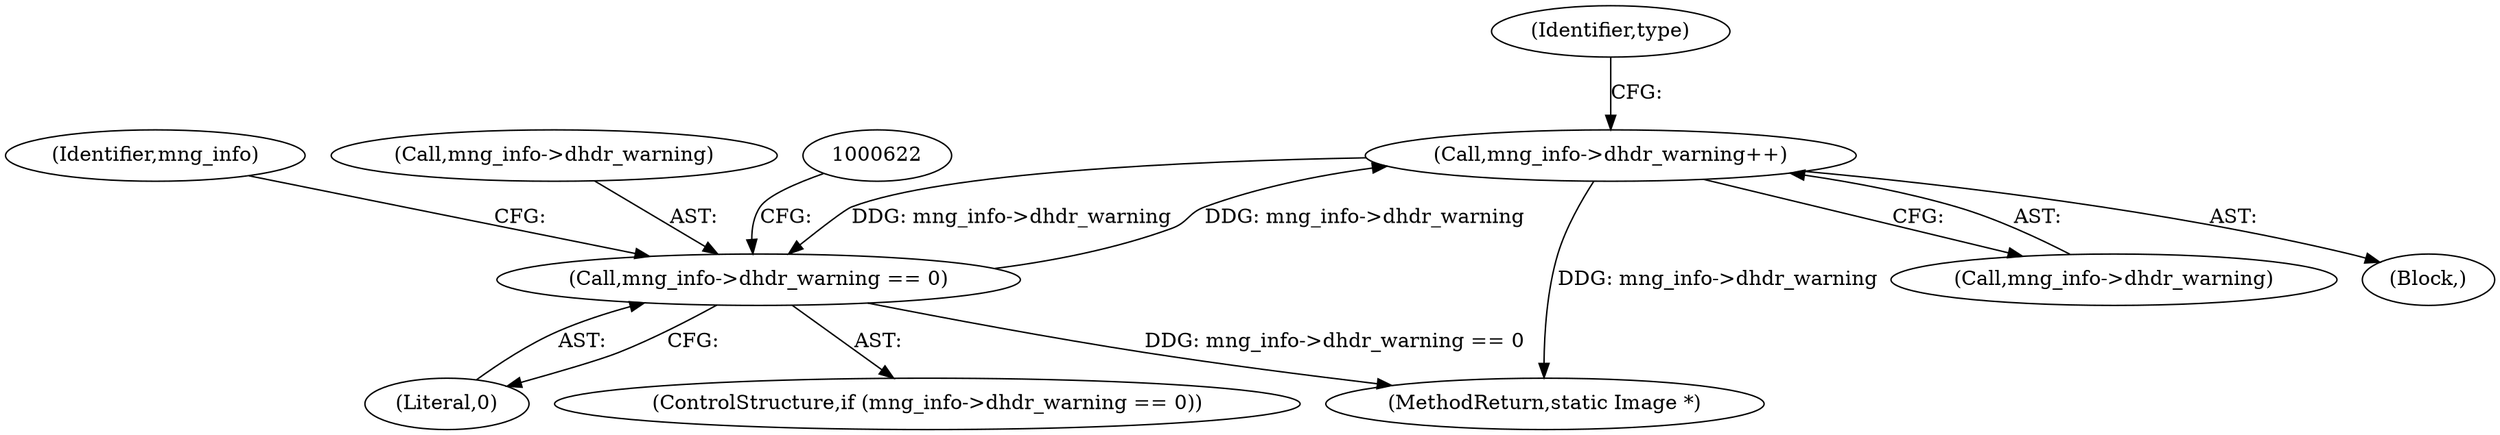 digraph "0_ImageMagick_9eedb5660f1704cde8e8cd784c5c2a09dd2fd60f_0@pointer" {
"1000635" [label="(Call,mng_info->dhdr_warning++)"];
"1000616" [label="(Call,mng_info->dhdr_warning == 0)"];
"1000635" [label="(Call,mng_info->dhdr_warning++)"];
"1000620" [label="(Literal,0)"];
"1000611" [label="(Block,)"];
"1007374" [label="(MethodReturn,static Image *)"];
"1000642" [label="(Identifier,type)"];
"1000637" [label="(Identifier,mng_info)"];
"1000635" [label="(Call,mng_info->dhdr_warning++)"];
"1000617" [label="(Call,mng_info->dhdr_warning)"];
"1000636" [label="(Call,mng_info->dhdr_warning)"];
"1000615" [label="(ControlStructure,if (mng_info->dhdr_warning == 0))"];
"1000616" [label="(Call,mng_info->dhdr_warning == 0)"];
"1000635" -> "1000611"  [label="AST: "];
"1000635" -> "1000636"  [label="CFG: "];
"1000636" -> "1000635"  [label="AST: "];
"1000642" -> "1000635"  [label="CFG: "];
"1000635" -> "1007374"  [label="DDG: mng_info->dhdr_warning"];
"1000635" -> "1000616"  [label="DDG: mng_info->dhdr_warning"];
"1000616" -> "1000635"  [label="DDG: mng_info->dhdr_warning"];
"1000616" -> "1000615"  [label="AST: "];
"1000616" -> "1000620"  [label="CFG: "];
"1000617" -> "1000616"  [label="AST: "];
"1000620" -> "1000616"  [label="AST: "];
"1000622" -> "1000616"  [label="CFG: "];
"1000637" -> "1000616"  [label="CFG: "];
"1000616" -> "1007374"  [label="DDG: mng_info->dhdr_warning == 0"];
}
